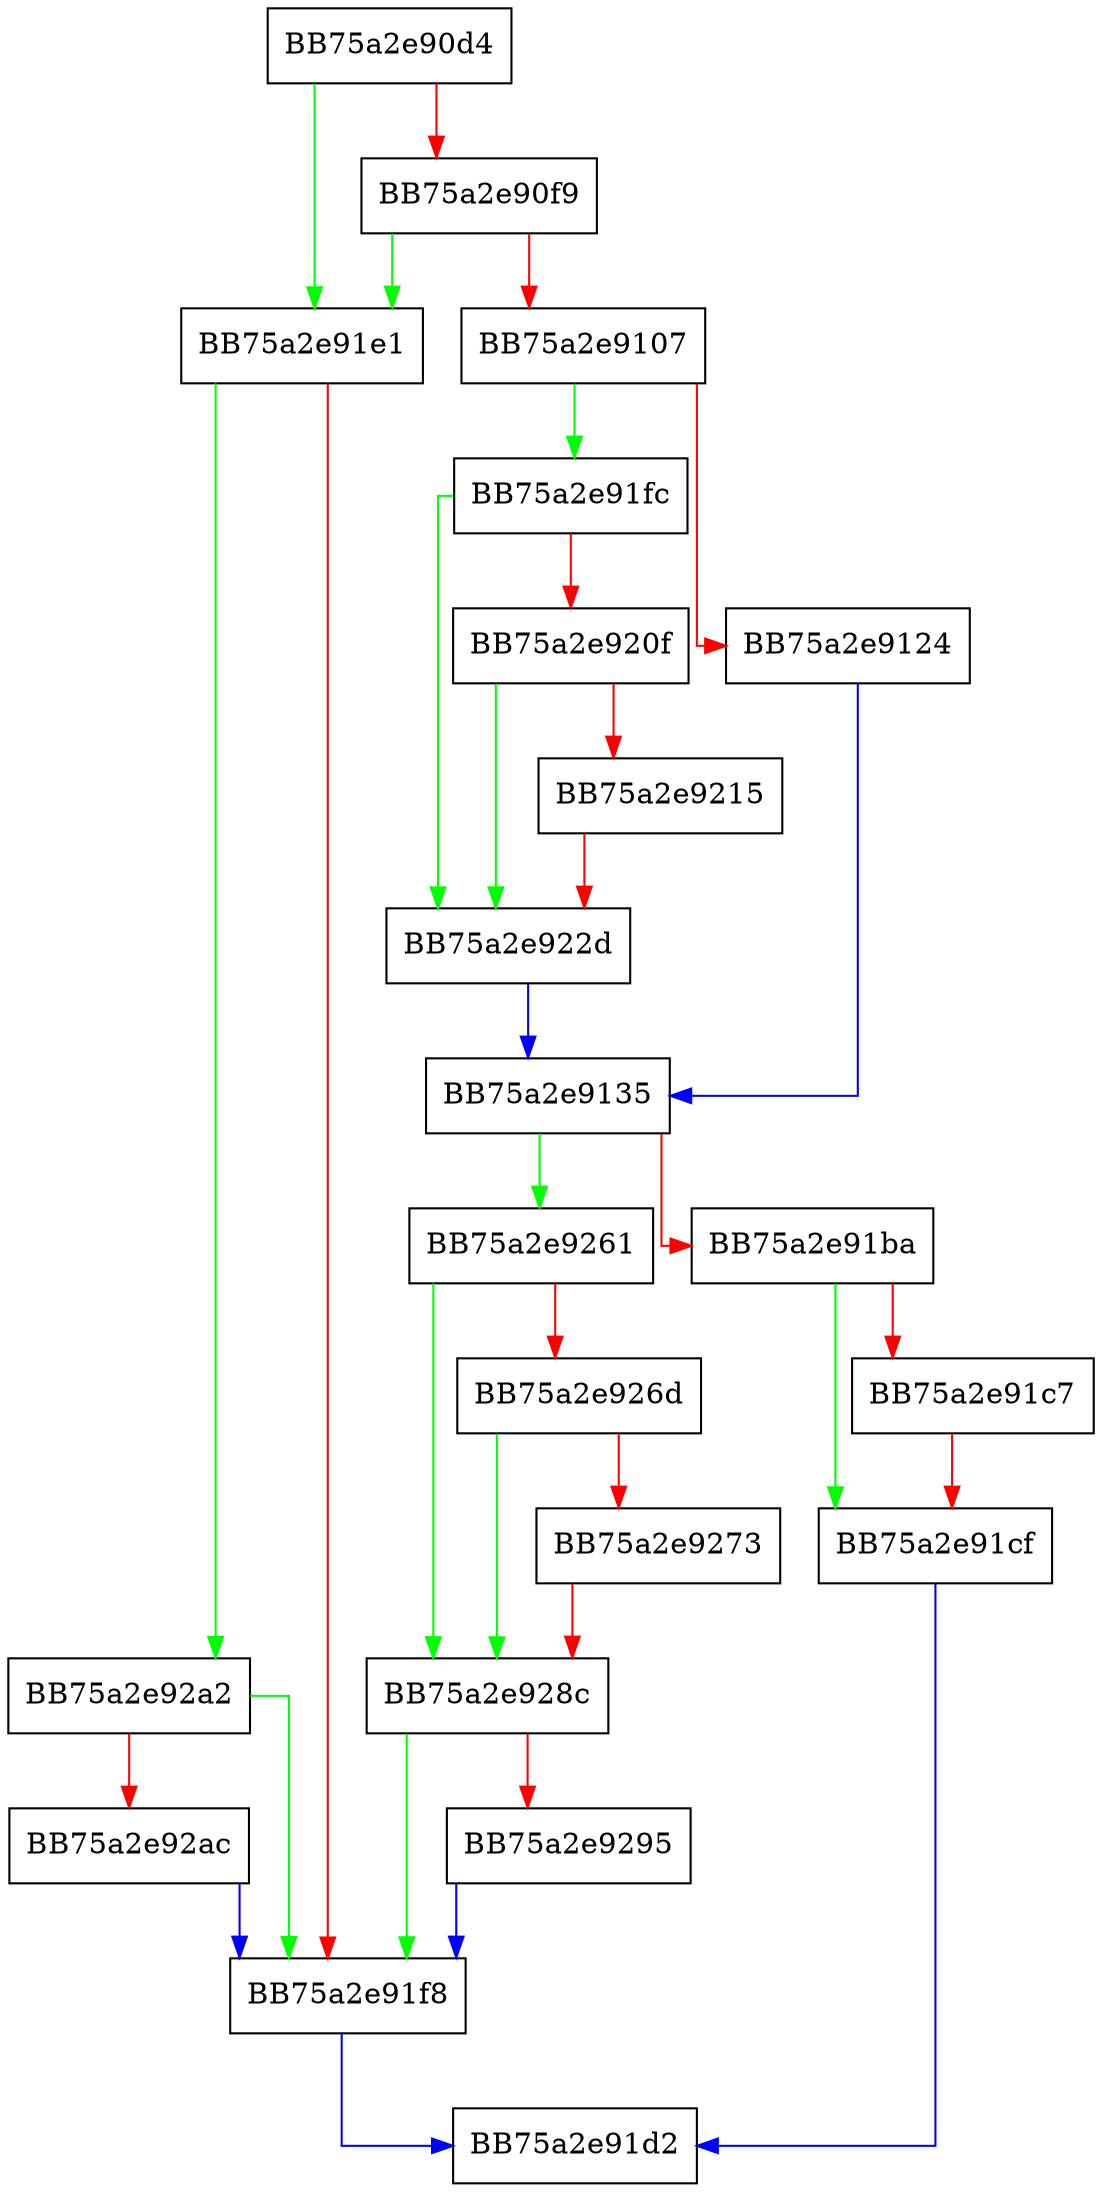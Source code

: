 digraph GetInternalAttributes {
  node [shape="box"];
  graph [splines=ortho];
  BB75a2e90d4 -> BB75a2e91e1 [color="green"];
  BB75a2e90d4 -> BB75a2e90f9 [color="red"];
  BB75a2e90f9 -> BB75a2e91e1 [color="green"];
  BB75a2e90f9 -> BB75a2e9107 [color="red"];
  BB75a2e9107 -> BB75a2e91fc [color="green"];
  BB75a2e9107 -> BB75a2e9124 [color="red"];
  BB75a2e9124 -> BB75a2e9135 [color="blue"];
  BB75a2e9135 -> BB75a2e9261 [color="green"];
  BB75a2e9135 -> BB75a2e91ba [color="red"];
  BB75a2e91ba -> BB75a2e91cf [color="green"];
  BB75a2e91ba -> BB75a2e91c7 [color="red"];
  BB75a2e91c7 -> BB75a2e91cf [color="red"];
  BB75a2e91cf -> BB75a2e91d2 [color="blue"];
  BB75a2e91e1 -> BB75a2e92a2 [color="green"];
  BB75a2e91e1 -> BB75a2e91f8 [color="red"];
  BB75a2e91f8 -> BB75a2e91d2 [color="blue"];
  BB75a2e91fc -> BB75a2e922d [color="green"];
  BB75a2e91fc -> BB75a2e920f [color="red"];
  BB75a2e920f -> BB75a2e922d [color="green"];
  BB75a2e920f -> BB75a2e9215 [color="red"];
  BB75a2e9215 -> BB75a2e922d [color="red"];
  BB75a2e922d -> BB75a2e9135 [color="blue"];
  BB75a2e9261 -> BB75a2e928c [color="green"];
  BB75a2e9261 -> BB75a2e926d [color="red"];
  BB75a2e926d -> BB75a2e928c [color="green"];
  BB75a2e926d -> BB75a2e9273 [color="red"];
  BB75a2e9273 -> BB75a2e928c [color="red"];
  BB75a2e928c -> BB75a2e91f8 [color="green"];
  BB75a2e928c -> BB75a2e9295 [color="red"];
  BB75a2e9295 -> BB75a2e91f8 [color="blue"];
  BB75a2e92a2 -> BB75a2e91f8 [color="green"];
  BB75a2e92a2 -> BB75a2e92ac [color="red"];
  BB75a2e92ac -> BB75a2e91f8 [color="blue"];
}